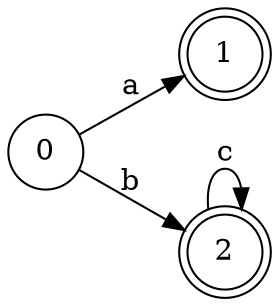 digraph DFA {
  rankdir=LR;
  node [shape = circle];
  1 [shape = doublecircle];
  2 [shape = doublecircle];
  2 -> 2 [label="c"];
  0 -> 1 [label="a"];
  0 -> 2 [label="b"];
}
